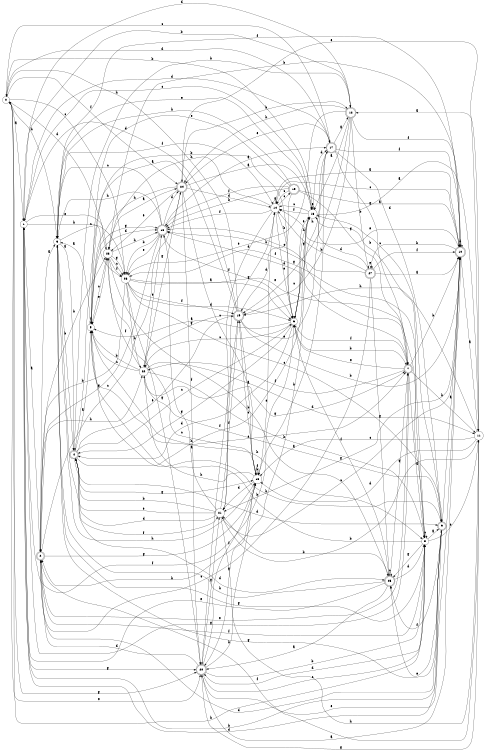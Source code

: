 digraph n23_5 {
__start0 [label="" shape="none"];

rankdir=LR;
size="8,5";

s0 [style="filled", color="black", fillcolor="white" shape="circle", label="0"];
s1 [style="filled", color="black", fillcolor="white" shape="circle", label="1"];
s2 [style="rounded,filled", color="black", fillcolor="white" shape="doublecircle", label="2"];
s3 [style="filled", color="black", fillcolor="white" shape="circle", label="3"];
s4 [style="rounded,filled", color="black", fillcolor="white" shape="doublecircle", label="4"];
s5 [style="filled", color="black", fillcolor="white" shape="circle", label="5"];
s6 [style="filled", color="black", fillcolor="white" shape="circle", label="6"];
s7 [style="rounded,filled", color="black", fillcolor="white" shape="doublecircle", label="7"];
s8 [style="filled", color="black", fillcolor="white" shape="circle", label="8"];
s9 [style="rounded,filled", color="black", fillcolor="white" shape="doublecircle", label="9"];
s10 [style="rounded,filled", color="black", fillcolor="white" shape="doublecircle", label="10"];
s11 [style="filled", color="black", fillcolor="white" shape="circle", label="11"];
s12 [style="rounded,filled", color="black", fillcolor="white" shape="doublecircle", label="12"];
s13 [style="filled", color="black", fillcolor="white" shape="circle", label="13"];
s14 [style="filled", color="black", fillcolor="white" shape="circle", label="14"];
s15 [style="rounded,filled", color="black", fillcolor="white" shape="doublecircle", label="15"];
s16 [style="rounded,filled", color="black", fillcolor="white" shape="doublecircle", label="16"];
s17 [style="rounded,filled", color="black", fillcolor="white" shape="doublecircle", label="17"];
s18 [style="filled", color="black", fillcolor="white" shape="circle", label="18"];
s19 [style="rounded,filled", color="black", fillcolor="white" shape="doublecircle", label="19"];
s20 [style="rounded,filled", color="black", fillcolor="white" shape="doublecircle", label="20"];
s21 [style="filled", color="black", fillcolor="white" shape="circle", label="21"];
s22 [style="filled", color="black", fillcolor="white" shape="circle", label="22"];
s23 [style="filled", color="black", fillcolor="white" shape="circle", label="23"];
s24 [style="rounded,filled", color="black", fillcolor="white" shape="doublecircle", label="24"];
s25 [style="rounded,filled", color="black", fillcolor="white" shape="doublecircle", label="25"];
s26 [style="filled", color="black", fillcolor="white" shape="circle", label="26"];
s27 [style="rounded,filled", color="black", fillcolor="white" shape="doublecircle", label="27"];
s0 -> s1 [label="a"];
s0 -> s13 [label="b"];
s0 -> s26 [label="c"];
s0 -> s17 [label="d"];
s0 -> s20 [label="e"];
s0 -> s24 [label="f"];
s0 -> s20 [label="g"];
s0 -> s3 [label="h"];
s1 -> s2 [label="a"];
s1 -> s12 [label="b"];
s1 -> s13 [label="c"];
s1 -> s17 [label="d"];
s1 -> s23 [label="e"];
s1 -> s6 [label="f"];
s1 -> s20 [label="g"];
s1 -> s26 [label="h"];
s2 -> s3 [label="a"];
s2 -> s23 [label="b"];
s2 -> s24 [label="c"];
s2 -> s9 [label="d"];
s2 -> s7 [label="e"];
s2 -> s8 [label="f"];
s2 -> s18 [label="g"];
s2 -> s22 [label="h"];
s3 -> s4 [label="a"];
s3 -> s4 [label="b"];
s3 -> s26 [label="c"];
s3 -> s25 [label="d"];
s3 -> s13 [label="e"];
s3 -> s14 [label="f"];
s3 -> s8 [label="g"];
s3 -> s18 [label="h"];
s4 -> s5 [label="a"];
s4 -> s12 [label="b"];
s4 -> s6 [label="c"];
s4 -> s9 [label="d"];
s4 -> s19 [label="e"];
s4 -> s21 [label="f"];
s4 -> s18 [label="g"];
s4 -> s13 [label="h"];
s5 -> s3 [label="a"];
s5 -> s6 [label="b"];
s5 -> s23 [label="c"];
s5 -> s16 [label="d"];
s5 -> s7 [label="e"];
s5 -> s5 [label="f"];
s5 -> s16 [label="g"];
s5 -> s8 [label="h"];
s6 -> s5 [label="a"];
s6 -> s7 [label="b"];
s6 -> s22 [label="c"];
s6 -> s4 [label="d"];
s6 -> s13 [label="e"];
s6 -> s7 [label="f"];
s6 -> s4 [label="g"];
s6 -> s13 [label="h"];
s7 -> s8 [label="a"];
s7 -> s10 [label="b"];
s7 -> s16 [label="c"];
s7 -> s16 [label="d"];
s7 -> s6 [label="e"];
s7 -> s22 [label="f"];
s7 -> s1 [label="g"];
s7 -> s11 [label="h"];
s8 -> s9 [label="a"];
s8 -> s5 [label="b"];
s8 -> s8 [label="c"];
s8 -> s20 [label="d"];
s8 -> s11 [label="e"];
s8 -> s26 [label="f"];
s8 -> s25 [label="g"];
s8 -> s0 [label="h"];
s9 -> s10 [label="a"];
s9 -> s1 [label="b"];
s9 -> s13 [label="c"];
s9 -> s1 [label="d"];
s9 -> s25 [label="e"];
s9 -> s25 [label="f"];
s9 -> s3 [label="g"];
s9 -> s5 [label="h"];
s10 -> s11 [label="a"];
s10 -> s23 [label="b"];
s10 -> s14 [label="c"];
s10 -> s10 [label="d"];
s10 -> s14 [label="e"];
s10 -> s3 [label="f"];
s10 -> s21 [label="g"];
s10 -> s27 [label="h"];
s11 -> s12 [label="a"];
s11 -> s21 [label="b"];
s11 -> s18 [label="c"];
s11 -> s18 [label="d"];
s11 -> s24 [label="e"];
s11 -> s2 [label="f"];
s11 -> s20 [label="g"];
s11 -> s19 [label="h"];
s12 -> s13 [label="a"];
s12 -> s27 [label="b"];
s12 -> s19 [label="c"];
s12 -> s1 [label="d"];
s12 -> s26 [label="e"];
s12 -> s10 [label="f"];
s12 -> s19 [label="g"];
s12 -> s24 [label="h"];
s13 -> s11 [label="a"];
s13 -> s8 [label="b"];
s13 -> s14 [label="c"];
s13 -> s17 [label="d"];
s13 -> s13 [label="e"];
s13 -> s14 [label="f"];
s13 -> s6 [label="g"];
s13 -> s2 [label="h"];
s14 -> s10 [label="a"];
s14 -> s6 [label="b"];
s14 -> s15 [label="c"];
s14 -> s21 [label="d"];
s14 -> s6 [label="e"];
s14 -> s16 [label="f"];
s14 -> s14 [label="g"];
s14 -> s23 [label="h"];
s15 -> s10 [label="a"];
s15 -> s16 [label="b"];
s15 -> s14 [label="c"];
s15 -> s19 [label="d"];
s15 -> s5 [label="e"];
s15 -> s16 [label="f"];
s15 -> s7 [label="g"];
s15 -> s3 [label="h"];
s16 -> s17 [label="a"];
s16 -> s26 [label="b"];
s16 -> s3 [label="c"];
s16 -> s24 [label="d"];
s16 -> s26 [label="e"];
s16 -> s6 [label="f"];
s16 -> s2 [label="g"];
s16 -> s3 [label="h"];
s17 -> s12 [label="a"];
s17 -> s18 [label="b"];
s17 -> s0 [label="c"];
s17 -> s9 [label="d"];
s17 -> s24 [label="e"];
s17 -> s10 [label="f"];
s17 -> s7 [label="g"];
s17 -> s6 [label="h"];
s18 -> s19 [label="a"];
s18 -> s18 [label="b"];
s18 -> s23 [label="c"];
s18 -> s21 [label="d"];
s18 -> s14 [label="e"];
s18 -> s18 [label="f"];
s18 -> s20 [label="g"];
s18 -> s22 [label="h"];
s19 -> s4 [label="a"];
s19 -> s10 [label="b"];
s19 -> s18 [label="c"];
s19 -> s1 [label="d"];
s19 -> s17 [label="e"];
s19 -> s20 [label="f"];
s19 -> s22 [label="g"];
s19 -> s0 [label="h"];
s20 -> s10 [label="a"];
s20 -> s8 [label="b"];
s20 -> s8 [label="c"];
s20 -> s2 [label="d"];
s20 -> s10 [label="e"];
s20 -> s18 [label="f"];
s20 -> s21 [label="g"];
s20 -> s18 [label="h"];
s21 -> s16 [label="a"];
s21 -> s4 [label="b"];
s21 -> s10 [label="c"];
s21 -> s4 [label="d"];
s21 -> s4 [label="e"];
s21 -> s19 [label="f"];
s21 -> s14 [label="g"];
s21 -> s11 [label="h"];
s22 -> s9 [label="a"];
s22 -> s5 [label="b"];
s22 -> s5 [label="c"];
s22 -> s11 [label="d"];
s22 -> s16 [label="e"];
s22 -> s23 [label="f"];
s22 -> s7 [label="g"];
s22 -> s8 [label="h"];
s23 -> s24 [label="a"];
s23 -> s25 [label="b"];
s23 -> s26 [label="c"];
s23 -> s0 [label="d"];
s23 -> s5 [label="e"];
s23 -> s26 [label="f"];
s23 -> s26 [label="g"];
s23 -> s16 [label="h"];
s24 -> s13 [label="a"];
s24 -> s12 [label="b"];
s24 -> s18 [label="c"];
s24 -> s14 [label="d"];
s24 -> s23 [label="e"];
s24 -> s20 [label="f"];
s24 -> s22 [label="g"];
s24 -> s5 [label="h"];
s25 -> s20 [label="a"];
s25 -> s21 [label="b"];
s25 -> s25 [label="c"];
s25 -> s8 [label="d"];
s25 -> s1 [label="e"];
s25 -> s6 [label="f"];
s25 -> s7 [label="g"];
s25 -> s3 [label="h"];
s26 -> s6 [label="a"];
s26 -> s2 [label="b"];
s26 -> s9 [label="c"];
s26 -> s6 [label="d"];
s26 -> s8 [label="e"];
s26 -> s19 [label="f"];
s26 -> s20 [label="g"];
s26 -> s22 [label="h"];
s27 -> s10 [label="a"];
s27 -> s14 [label="b"];
s27 -> s2 [label="c"];
s27 -> s13 [label="d"];
s27 -> s27 [label="e"];
s27 -> s10 [label="f"];
s27 -> s25 [label="g"];
s27 -> s16 [label="h"];

}